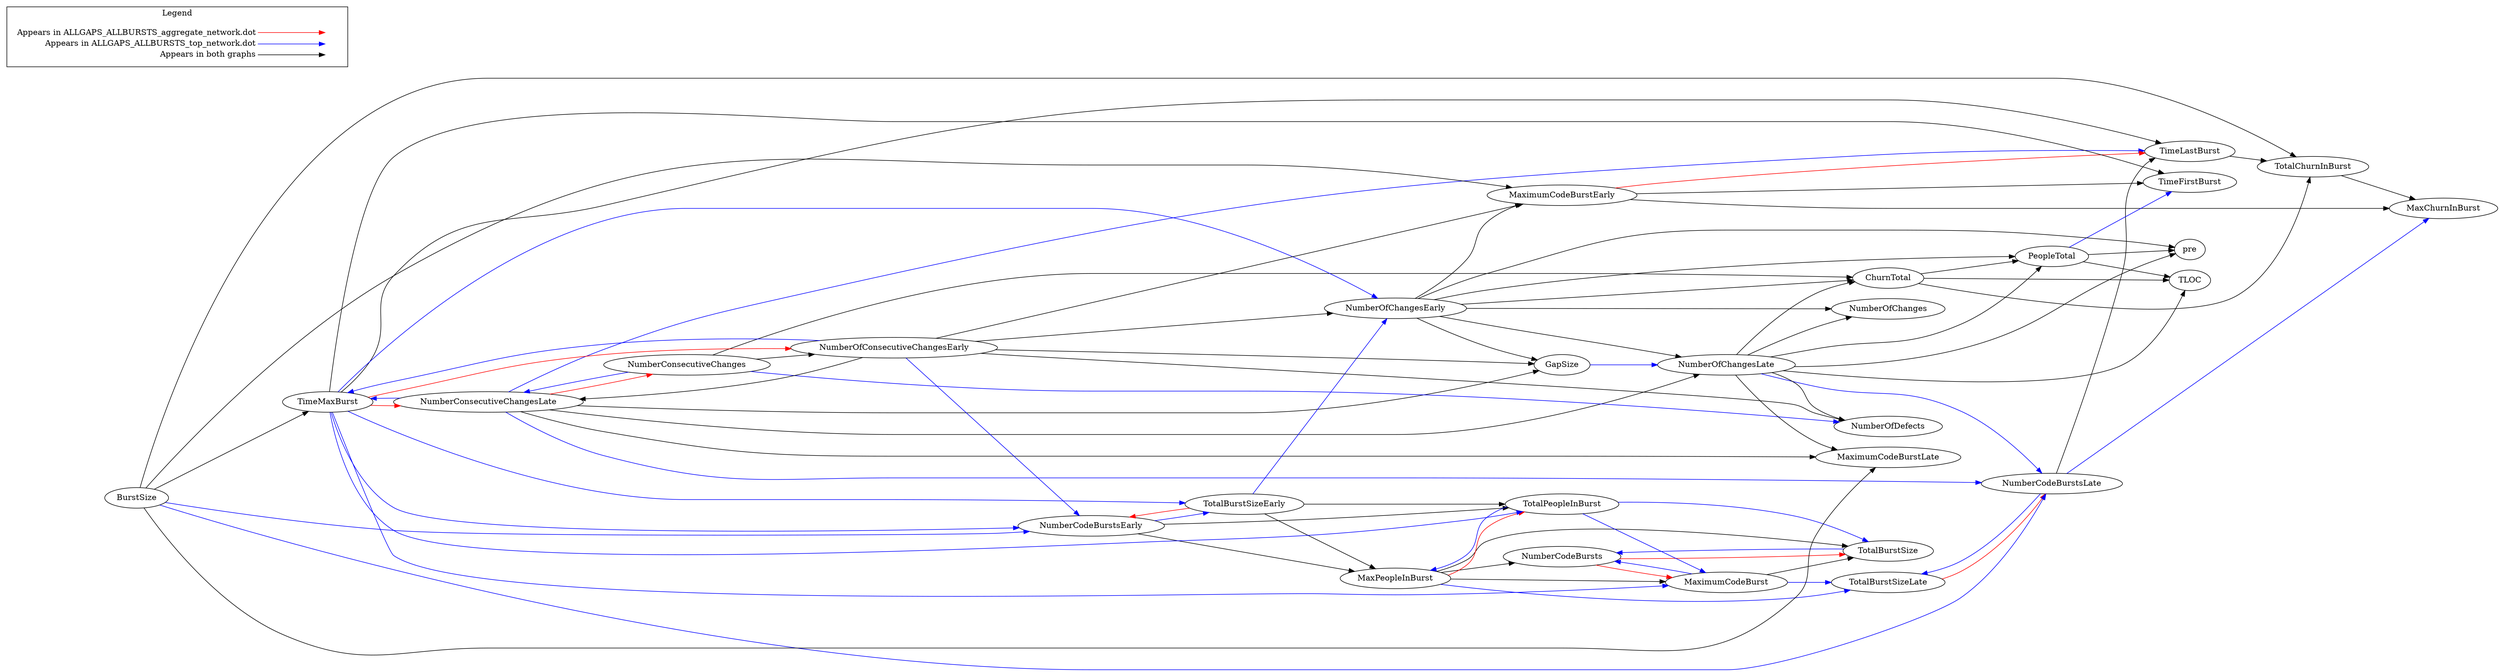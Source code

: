 digraph {
NumberCodeBursts -> TotalBurstSize[color="red"];
NumberConsecutiveChangesLate -> NumberConsecutiveChanges[color="red"];
TotalBurstSizeEarly -> NumberCodeBurstsEarly[color="red"];
MaximumCodeBurstEarly -> TimeLastBurst[color="red"];
NumberCodeBursts -> MaximumCodeBurst[color="red"];
MaxPeopleInBurst -> TotalPeopleInBurst[color="red"];
TotalBurstSizeLate -> NumberCodeBurstsLate[color="red"];
TimeMaxBurst -> NumberOfConsecutiveChangesEarly[color="red"];
TimeMaxBurst -> NumberConsecutiveChangesLate[color="red"];
NumberOfChangesLate -> NumberOfChanges[color="black"];
NumberOfChangesLate -> ChurnTotal[color="black"];
NumberOfChangesLate -> PeopleTotal[color="black"];
NumberOfChangesLate -> pre[color="black"];
NumberOfChangesLate -> TLOC[color="black"];
NumberOfChangesEarly -> NumberOfChanges[color="black"];
NumberOfChangesEarly -> PeopleTotal[color="black"];
NumberOfChangesEarly -> pre[color="black"];
TotalChurnInBurst -> MaxChurnInBurst[color="black"];
ChurnTotal -> TotalChurnInBurst[color="black"];
ChurnTotal -> PeopleTotal[color="black"];
ChurnTotal -> TLOC[color="black"];
NumberConsecutiveChanges -> ChurnTotal[color="black"];
BurstSize -> TotalChurnInBurst[color="black"];
MaxPeopleInBurst -> TotalBurstSize[color="black"];
NumberOfConsecutiveChangesEarly -> NumberOfChangesEarly[color="black"];
NumberOfChangesLate -> MaximumCodeBurstLate[color="black"];
NumberOfChangesLate -> NumberOfDefects[color="black"];
NumberOfChangesEarly -> ChurnTotal[color="black"];
NumberConsecutiveChangesLate -> MaximumCodeBurstLate[color="black"];
NumberOfChangesEarly -> MaximumCodeBurstEarly[color="black"];
NumberOfConsecutiveChangesEarly -> MaximumCodeBurstEarly[color="black"];
TimeMaxBurst -> TimeLastBurst[color="black"];
BurstSize -> MaximumCodeBurstEarly[color="black"];
PeopleTotal -> pre[color="black"];
BurstSize -> MaximumCodeBurstLate[color="black"];
MaxPeopleInBurst -> NumberCodeBursts[color="black"];
TimeMaxBurst -> TimeFirstBurst[color="black"];
NumberCodeBurstsLate -> TimeLastBurst[color="black"];
NumberConsecutiveChangesLate -> NumberOfChangesLate[color="black"];
PeopleTotal -> TLOC[color="black"];
TotalBurstSizeEarly -> MaxPeopleInBurst[color="black"];
NumberOfChangesEarly -> GapSize[color="black"];
MaximumCodeBurstEarly -> MaxChurnInBurst[color="black"];
NumberOfConsecutiveChangesEarly -> NumberConsecutiveChangesLate[color="black"];
NumberOfConsecutiveChangesEarly -> GapSize[color="black"];
NumberConsecutiveChangesLate -> GapSize[color="black"];
NumberCodeBurstsEarly -> MaxPeopleInBurst[color="black"];
MaximumCodeBurst -> TotalBurstSize[color="black"];
NumberConsecutiveChanges -> NumberOfConsecutiveChangesEarly[color="black"];
MaxPeopleInBurst -> MaximumCodeBurst[color="black"];
NumberOfChangesEarly -> NumberOfChangesLate[color="black"];
MaximumCodeBurstEarly -> TimeFirstBurst[color="black"];
NumberCodeBurstsEarly -> TotalPeopleInBurst[color="black"];
NumberOfConsecutiveChangesEarly -> NumberOfDefects[color="black"];
TotalBurstSizeEarly -> TotalPeopleInBurst[color="black"];
TimeLastBurst -> TotalChurnInBurst[color="black"];
BurstSize -> TimeMaxBurst[color="black"];
TotalPeopleInBurst -> MaxPeopleInBurst[color="blue"];
TotalPeopleInBurst -> MaximumCodeBurst[color="blue"];
TotalPeopleInBurst -> TotalBurstSize[color="blue"];
MaxPeopleInBurst -> TotalBurstSizeLate[color="blue"];
NumberCodeBurstsLate -> TotalBurstSizeLate[color="blue"];
NumberCodeBurstsLate -> MaxChurnInBurst[color="blue"];
NumberOfChangesLate -> NumberCodeBurstsLate[color="blue"];
NumberCodeBurstsEarly -> TotalBurstSizeEarly[color="blue"];
MaximumCodeBurst -> TotalBurstSizeLate[color="blue"];
MaximumCodeBurst -> NumberCodeBursts[color="blue"];
NumberOfConsecutiveChangesEarly -> NumberCodeBurstsEarly[color="blue"];
NumberOfConsecutiveChangesEarly -> TimeMaxBurst[color="blue"];
NumberConsecutiveChangesLate -> NumberCodeBurstsLate[color="blue"];
NumberConsecutiveChangesLate -> TimeMaxBurst[color="blue"];
NumberConsecutiveChangesLate -> TimeLastBurst[color="blue"];
TotalBurstSizeEarly -> NumberOfChangesEarly[color="blue"];
TotalBurstSize -> NumberCodeBursts[color="blue"];
TimeMaxBurst -> TotalPeopleInBurst[color="blue"];
TimeMaxBurst -> NumberOfChangesEarly[color="blue"];
TimeMaxBurst -> NumberCodeBurstsEarly[color="blue"];
TimeMaxBurst -> MaximumCodeBurst[color="blue"];
TimeMaxBurst -> TotalBurstSizeEarly[color="blue"];
NumberConsecutiveChanges -> NumberConsecutiveChangesLate[color="blue"];
NumberConsecutiveChanges -> NumberOfDefects[color="blue"];
PeopleTotal -> TimeFirstBurst[color="blue"];
GapSize -> NumberOfChangesLate[color="blue"];
BurstSize -> NumberCodeBurstsLate[color="blue"];
BurstSize -> NumberCodeBurstsEarly[color="blue"];

  rankdir=LR
  node [shape=plaintext]
  subgraph cluster_01 { 
    label = "Legend";
    key [label=<<table border="0" cellpadding="2" cellspacing="0" cellborder="0">
      <tr><td align="right" port="i1">Appears in ALLGAPS_ALLBURSTS_aggregate_network.dot</td></tr>
      <tr><td align="right" port="i2">Appears in ALLGAPS_ALLBURSTS_top_network.dot</td></tr>
      <tr><td align="right" port="i3">Appears in both graphs</td></tr>
      </table>>]
    key2 [label=<<table border="0" cellpadding="2" cellspacing="0" cellborder="0">
      <tr><td port="i1">&nbsp;</td></tr>
      <tr><td port="i2">&nbsp;</td></tr>
      <tr><td port="i3">&nbsp;</td></tr>
      </table>>]
    key:i1:e -> key2:i1:w [color=red]
    key:i2:e -> key2:i2:w [color=blue]
    key:i3:e -> key2:i3:w [color=black]
  }
}